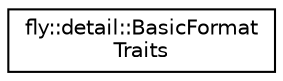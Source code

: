 digraph "Graphical Class Hierarchy"
{
 // LATEX_PDF_SIZE
  edge [fontname="Helvetica",fontsize="10",labelfontname="Helvetica",labelfontsize="10"];
  node [fontname="Helvetica",fontsize="10",shape=record];
  rankdir="LR";
  Node0 [label="fly::detail::BasicFormat\lTraits",height=0.2,width=0.4,color="black", fillcolor="white", style="filled",URL="$structfly_1_1detail_1_1_basic_format_traits.html",tooltip=" "];
}
